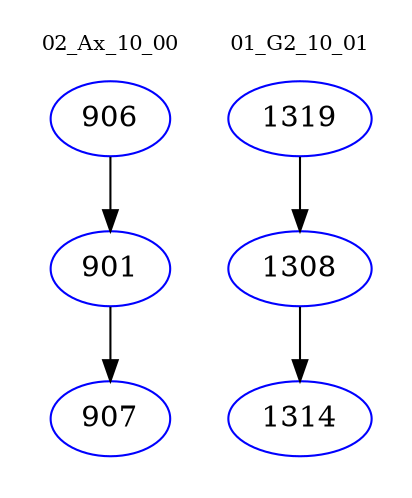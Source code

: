 digraph{
subgraph cluster_0 {
color = white
label = "02_Ax_10_00";
fontsize=10;
T0_906 [label="906", color="blue"]
T0_906 -> T0_901 [color="black"]
T0_901 [label="901", color="blue"]
T0_901 -> T0_907 [color="black"]
T0_907 [label="907", color="blue"]
}
subgraph cluster_1 {
color = white
label = "01_G2_10_01";
fontsize=10;
T1_1319 [label="1319", color="blue"]
T1_1319 -> T1_1308 [color="black"]
T1_1308 [label="1308", color="blue"]
T1_1308 -> T1_1314 [color="black"]
T1_1314 [label="1314", color="blue"]
}
}
